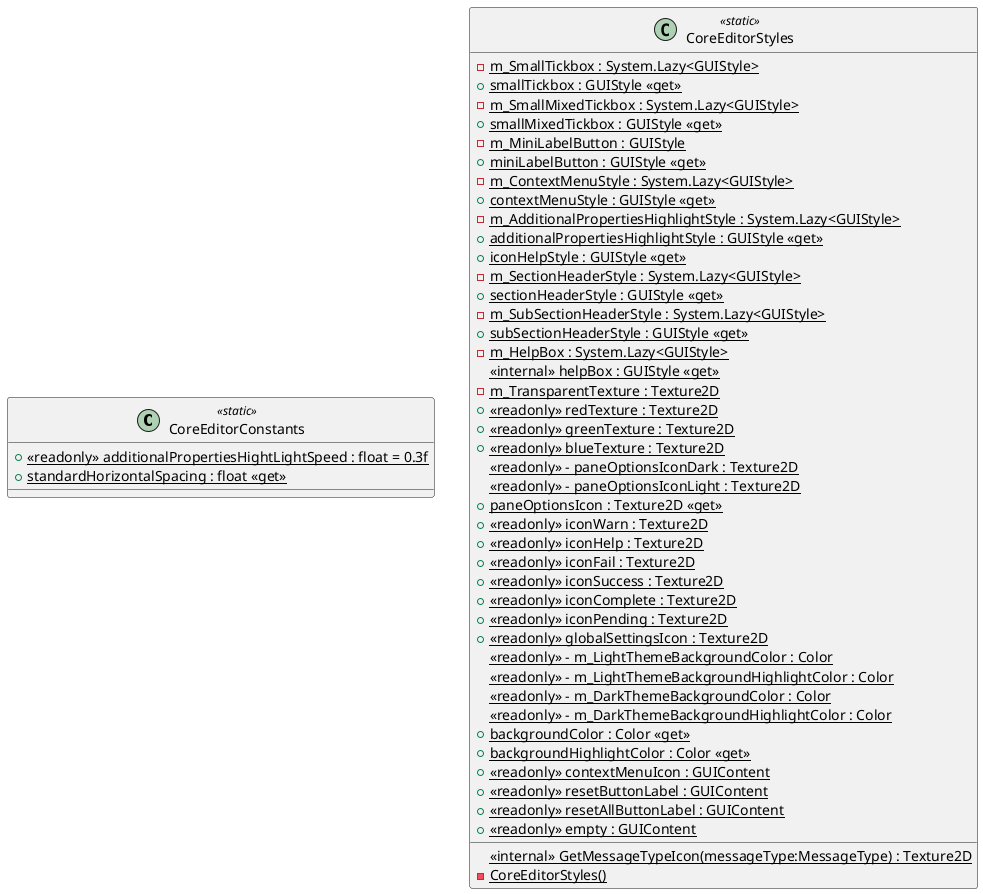 @startuml
class CoreEditorConstants <<static>> {
    + {static} <<readonly>> additionalPropertiesHightLightSpeed : float = 0.3f
    + {static} standardHorizontalSpacing : float <<get>>
}
class CoreEditorStyles <<static>> {
    {static} - m_SmallTickbox : System.Lazy<GUIStyle>
    + {static} smallTickbox : GUIStyle <<get>>
    {static} - m_SmallMixedTickbox : System.Lazy<GUIStyle>
    + {static} smallMixedTickbox : GUIStyle <<get>>
    {static} - m_MiniLabelButton : GUIStyle
    + {static} miniLabelButton : GUIStyle <<get>>
    {static} - m_ContextMenuStyle : System.Lazy<GUIStyle>
    + {static} contextMenuStyle : GUIStyle <<get>>
    {static} - m_AdditionalPropertiesHighlightStyle : System.Lazy<GUIStyle>
    + {static} additionalPropertiesHighlightStyle : GUIStyle <<get>>
    + {static} iconHelpStyle : GUIStyle <<get>>
    {static} - m_SectionHeaderStyle : System.Lazy<GUIStyle>
    + {static} sectionHeaderStyle : GUIStyle <<get>>
    {static} - m_SubSectionHeaderStyle : System.Lazy<GUIStyle>
    + {static} subSectionHeaderStyle : GUIStyle <<get>>
    {static} - m_HelpBox : System.Lazy<GUIStyle>
    <<internal>> {static} helpBox : GUIStyle <<get>>
    {static} - m_TransparentTexture : Texture2D
    + {static} <<readonly>> redTexture : Texture2D
    + {static} <<readonly>> greenTexture : Texture2D
    + {static} <<readonly>> blueTexture : Texture2D
    {static} <<readonly>> - paneOptionsIconDark : Texture2D
    {static} <<readonly>> - paneOptionsIconLight : Texture2D
    + {static} paneOptionsIcon : Texture2D <<get>>
    + {static} <<readonly>> iconWarn : Texture2D
    + {static} <<readonly>> iconHelp : Texture2D
    + {static} <<readonly>> iconFail : Texture2D
    + {static} <<readonly>> iconSuccess : Texture2D
    + {static} <<readonly>> iconComplete : Texture2D
    + {static} <<readonly>> iconPending : Texture2D
    + {static} <<readonly>> globalSettingsIcon : Texture2D
    <<internal>> {static} GetMessageTypeIcon(messageType:MessageType) : Texture2D
    {static} <<readonly>> - m_LightThemeBackgroundColor : Color
    {static} <<readonly>> - m_LightThemeBackgroundHighlightColor : Color
    {static} <<readonly>> - m_DarkThemeBackgroundColor : Color
    {static} <<readonly>> - m_DarkThemeBackgroundHighlightColor : Color
    + {static} backgroundColor : Color <<get>>
    + {static} backgroundHighlightColor : Color <<get>>
    + {static} <<readonly>> contextMenuIcon : GUIContent
    + {static} <<readonly>> resetButtonLabel : GUIContent
    + {static} <<readonly>> resetAllButtonLabel : GUIContent
    + {static} <<readonly>> empty : GUIContent
    {static} - CoreEditorStyles()
}
@enduml
